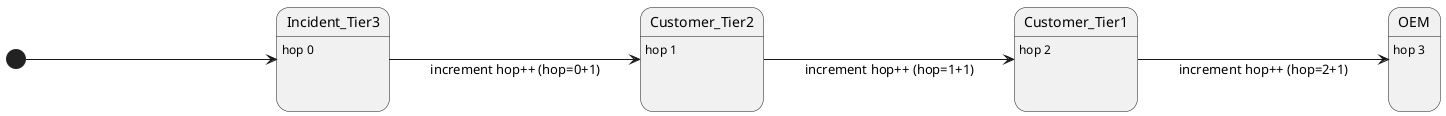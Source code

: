 @startuml
skinparam defaultFontName "Architects daughter"
skinparam monochrome true
skinparam shadowing false
skinparam spacing 100
skinparam linetype ortho
skinparam nodesep 250
skinparam ranksep 250


Incident_Tier3 : hop 0
Customer_Tier2 : hop 1
Customer_Tier1 : hop 2
OEM: hop 3

Incident_Tier3 :
Customer_Tier2 :
Customer_Tier1 :
OEM :
Incident_Tier3 :
Customer_Tier2 :
Customer_Tier1 :
OEM :
Incident_Tier3 :
Customer_Tier2 :
Customer_Tier1 :
OEM :


[*] -r-> Incident_Tier3
Incident_Tier3 -r-> Customer_Tier2  : increment hop++ (hop=0+1)
Customer_Tier2 -r-> Customer_Tier1  : increment hop++ (hop=1+1)
Customer_Tier1 -r-> OEM : increment hop++ (hop=2+1)


@enduml